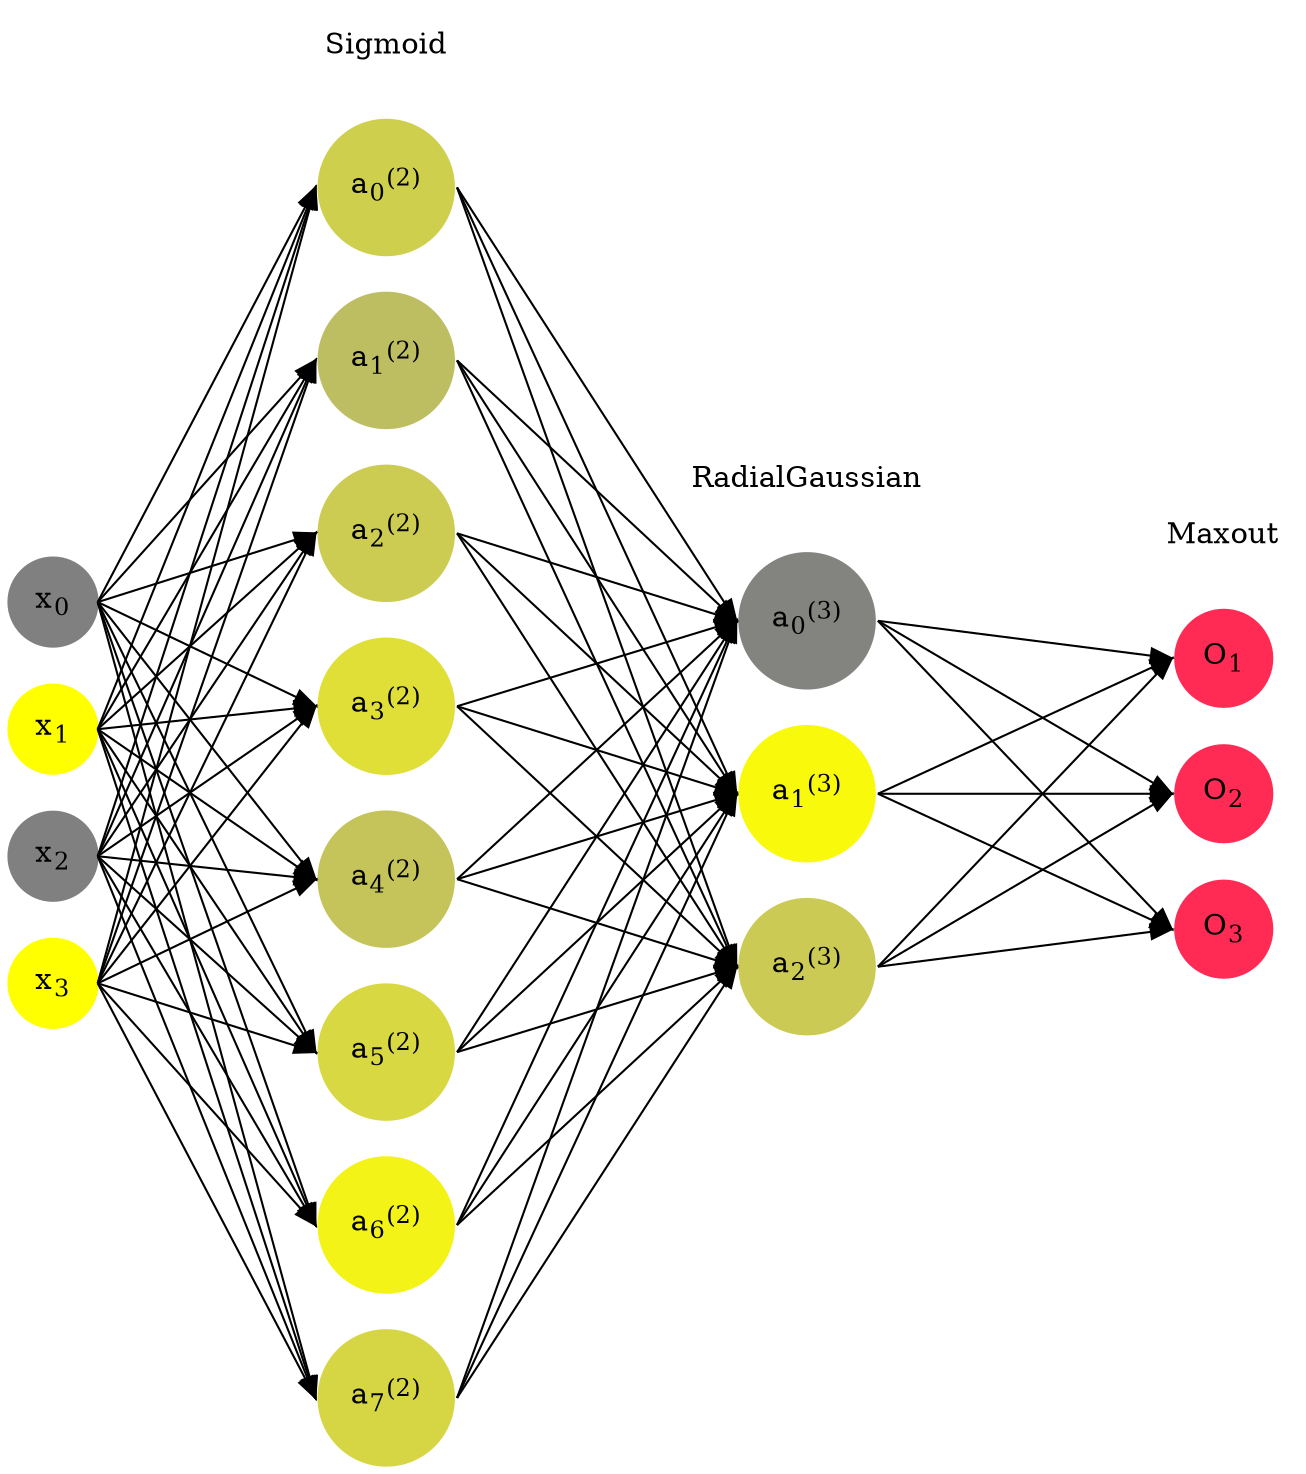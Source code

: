 digraph G {
	rankdir = LR;
	splines=false;
	edge[style=invis];
	ranksep= 1.4;
	{
	node [shape=circle, color="0.1667, 0.0, 0.5", style=filled, fillcolor="0.1667, 0.0, 0.5"];
	x0 [label=<x<sub>0</sub>>];
	}
	{
	node [shape=circle, color="0.1667, 1.0, 1.0", style=filled, fillcolor="0.1667, 1.0, 1.0"];
	x1 [label=<x<sub>1</sub>>];
	}
	{
	node [shape=circle, color="0.1667, 0.0, 0.5", style=filled, fillcolor="0.1667, 0.0, 0.5"];
	x2 [label=<x<sub>2</sub>>];
	}
	{
	node [shape=circle, color="0.1667, 1.0, 1.0", style=filled, fillcolor="0.1667, 1.0, 1.0"];
	x3 [label=<x<sub>3</sub>>];
	}
	{
	node [shape=circle, color="0.1667, 0.623398, 0.811699", style=filled, fillcolor="0.1667, 0.623398, 0.811699"];
	a02 [label=<a<sub>0</sub><sup>(2)</sup>>];
	}
	{
	node [shape=circle, color="0.1667, 0.480218, 0.740109", style=filled, fillcolor="0.1667, 0.480218, 0.740109"];
	a12 [label=<a<sub>1</sub><sup>(2)</sup>>];
	}
	{
	node [shape=circle, color="0.1667, 0.597216, 0.798608", style=filled, fillcolor="0.1667, 0.597216, 0.798608"];
	a22 [label=<a<sub>2</sub><sup>(2)</sup>>];
	}
	{
	node [shape=circle, color="0.1667, 0.747612, 0.873806", style=filled, fillcolor="0.1667, 0.747612, 0.873806"];
	a32 [label=<a<sub>3</sub><sup>(2)</sup>>];
	}
	{
	node [shape=circle, color="0.1667, 0.535330, 0.767665", style=filled, fillcolor="0.1667, 0.535330, 0.767665"];
	a42 [label=<a<sub>4</sub><sup>(2)</sup>>];
	}
	{
	node [shape=circle, color="0.1667, 0.690812, 0.845406", style=filled, fillcolor="0.1667, 0.690812, 0.845406"];
	a52 [label=<a<sub>5</sub><sup>(2)</sup>>];
	}
	{
	node [shape=circle, color="0.1667, 0.904535, 0.952268", style=filled, fillcolor="0.1667, 0.904535, 0.952268"];
	a62 [label=<a<sub>6</sub><sup>(2)</sup>>];
	}
	{
	node [shape=circle, color="0.1667, 0.675125, 0.837563", style=filled, fillcolor="0.1667, 0.675125, 0.837563"];
	a72 [label=<a<sub>7</sub><sup>(2)</sup>>];
	}
	{
	node [shape=circle, color="0.1667, 0.024458, 0.512229", style=filled, fillcolor="0.1667, 0.024458, 0.512229"];
	a03 [label=<a<sub>0</sub><sup>(3)</sup>>];
	}
	{
	node [shape=circle, color="0.1667, 0.951492, 0.975746", style=filled, fillcolor="0.1667, 0.951492, 0.975746"];
	a13 [label=<a<sub>1</sub><sup>(3)</sup>>];
	}
	{
	node [shape=circle, color="0.1667, 0.582541, 0.791270", style=filled, fillcolor="0.1667, 0.582541, 0.791270"];
	a23 [label=<a<sub>2</sub><sup>(3)</sup>>];
	}
	{
	node [shape=circle, color="0.9667, 0.83, 1.0", style=filled, fillcolor="0.9667, 0.83, 1.0"];
	O1 [label=<O<sub>1</sub>>];
	}
	{
	node [shape=circle, color="0.9667, 0.83, 1.0", style=filled, fillcolor="0.9667, 0.83, 1.0"];
	O2 [label=<O<sub>2</sub>>];
	}
	{
	node [shape=circle, color="0.9667, 0.83, 1.0", style=filled, fillcolor="0.9667, 0.83, 1.0"];
	O3 [label=<O<sub>3</sub>>];
	}
	{
	rank=same;
	x0->x1->x2->x3;
	}
	{
	rank=same;
	a02->a12->a22->a32->a42->a52->a62->a72;
	}
	{
	rank=same;
	a03->a13->a23;
	}
	{
	rank=same;
	O1->O2->O3;
	}
	l1 [shape=plaintext,label="Sigmoid"];
	l1->a02;
	{rank=same; l1;a02};
	l2 [shape=plaintext,label="RadialGaussian"];
	l2->a03;
	{rank=same; l2;a03};
	l3 [shape=plaintext,label="Maxout"];
	l3->O1;
	{rank=same; l3;O1};
edge[style=solid, tailport=e, headport=w];
	{x0;x1;x2;x3} -> {a02;a12;a22;a32;a42;a52;a62;a72};
	{a02;a12;a22;a32;a42;a52;a62;a72} -> {a03;a13;a23};
	{a03;a13;a23} -> {O1,O2,O3};
}